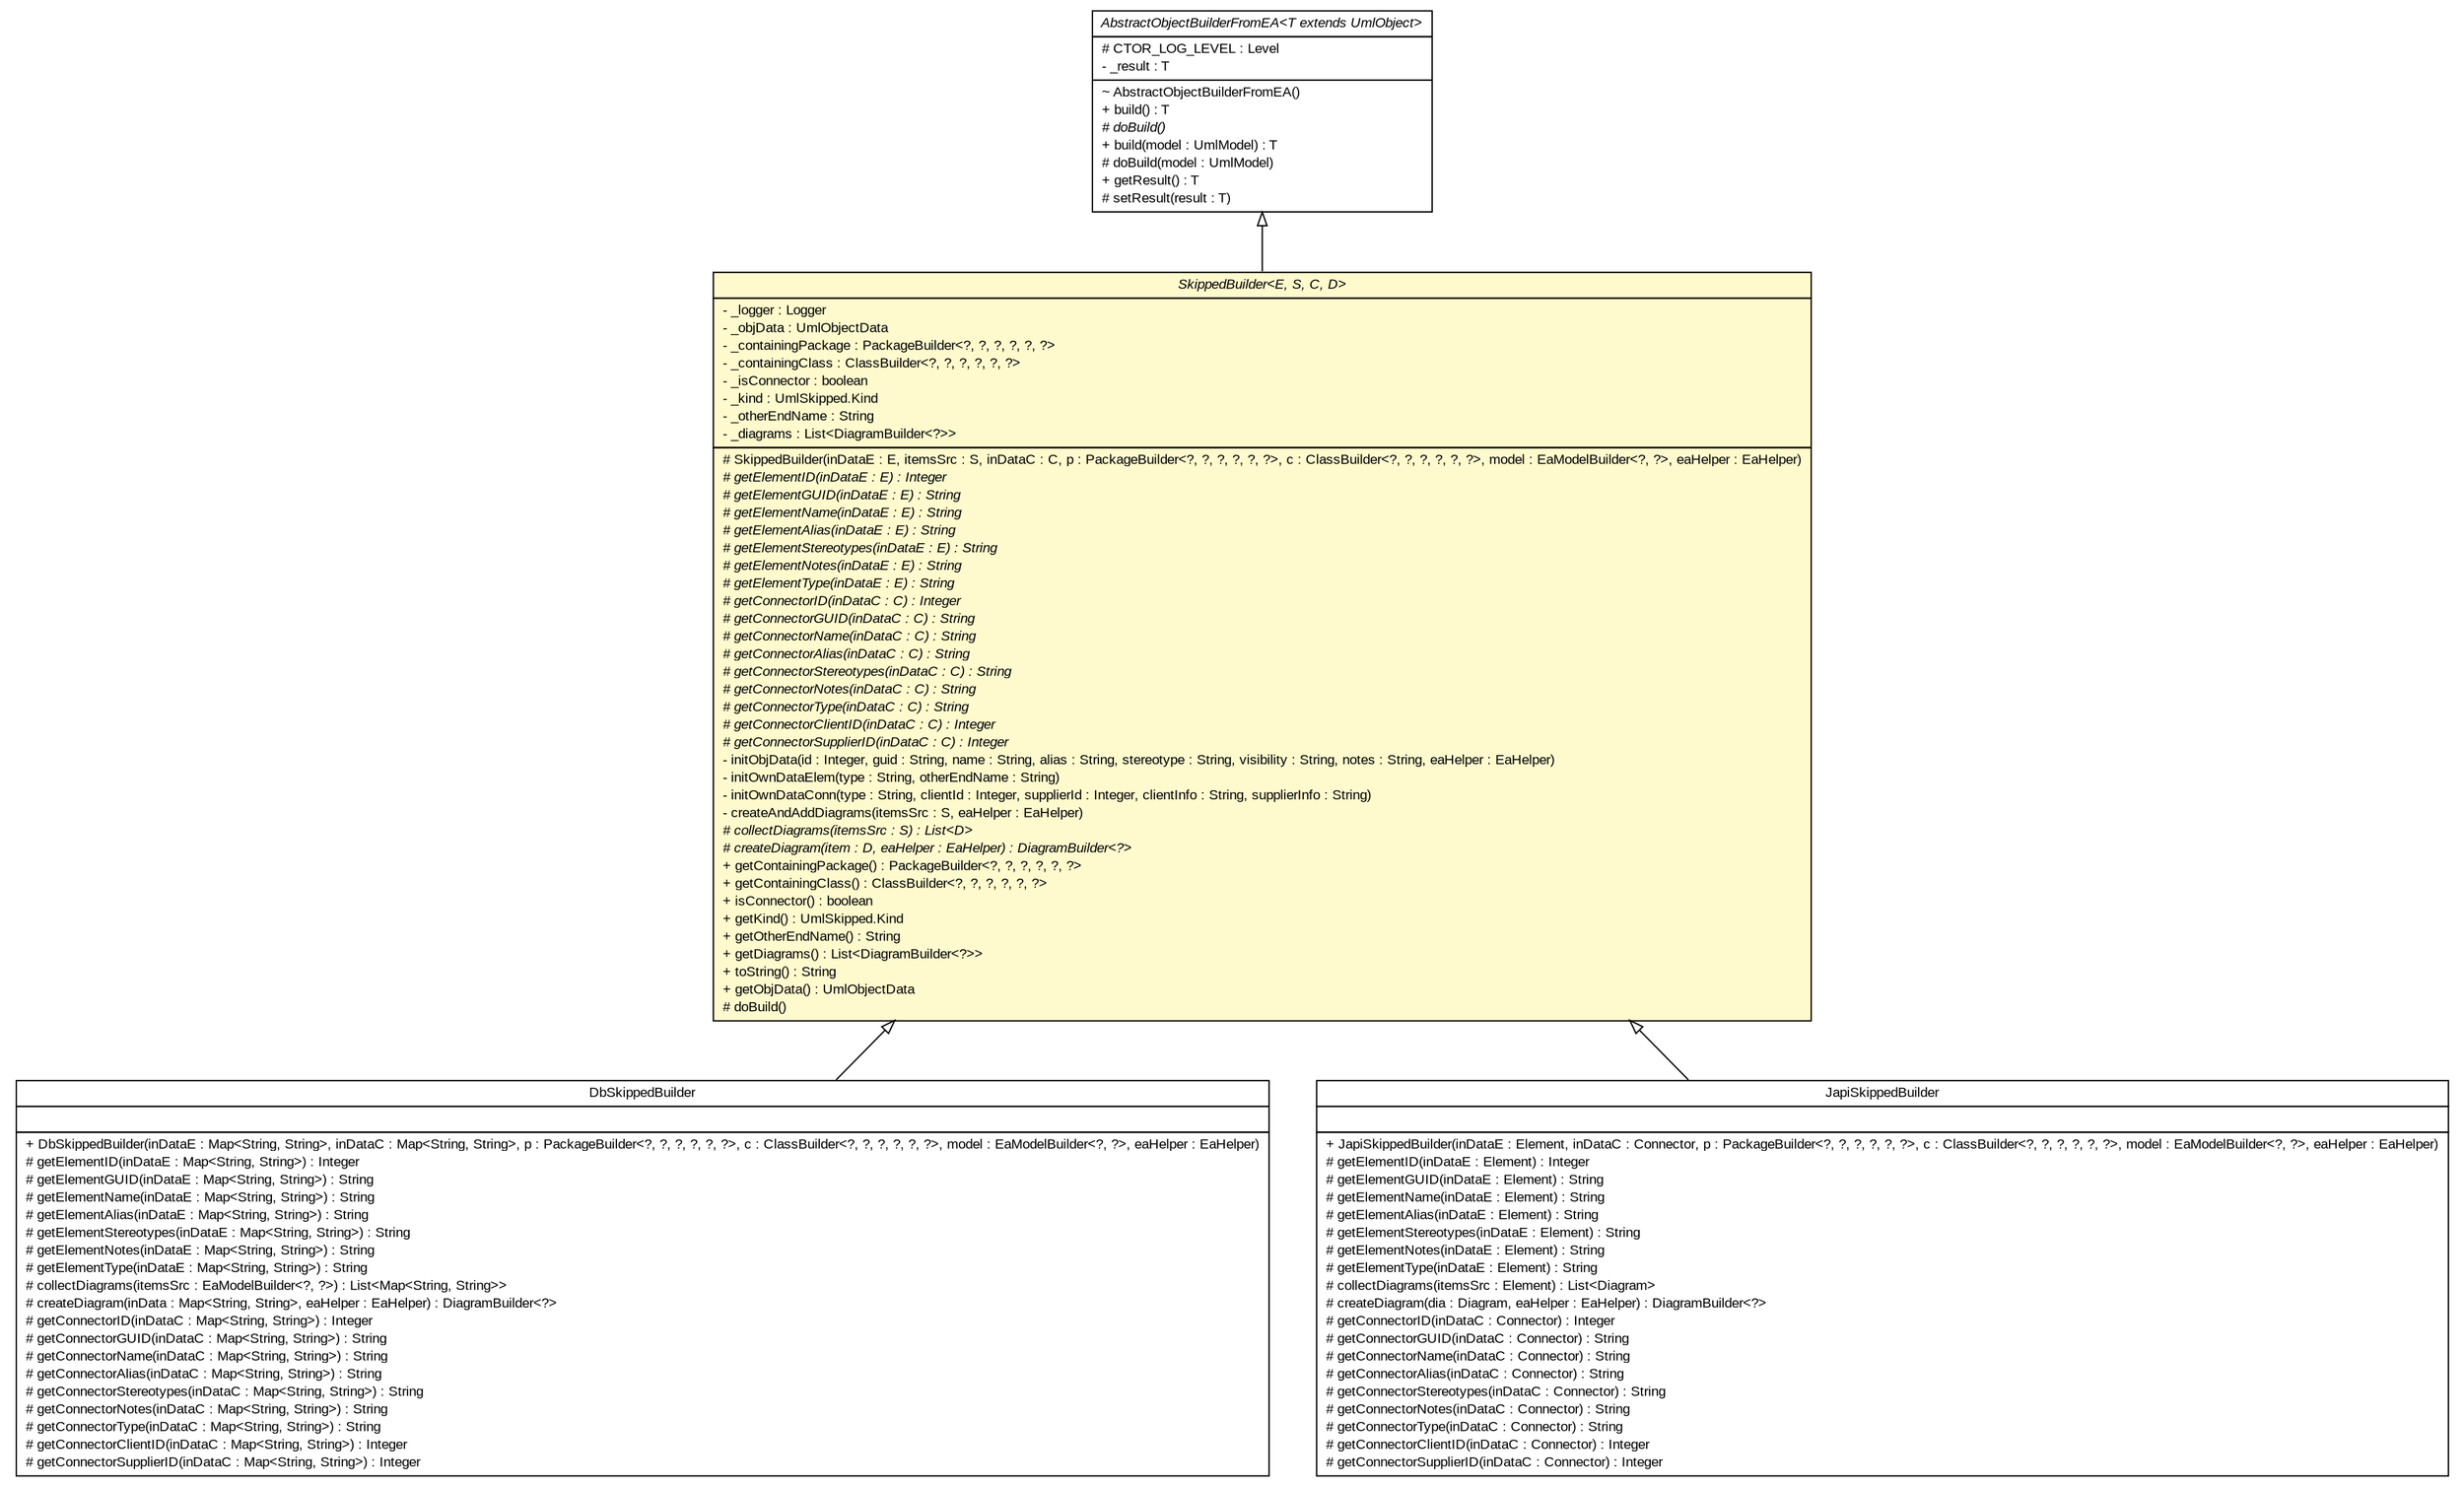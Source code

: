 #!/usr/local/bin/dot
#
# Class diagram 
# Generated by UMLGraph version R5_6_6-6-g3bdff0 (http://www.umlgraph.org/)
#

digraph G {
	edge [fontname="arial",fontsize=10,labelfontname="arial",labelfontsize=10];
	node [fontname="arial",fontsize=10,shape=plaintext];
	nodesep=0.25;
	ranksep=0.5;
	// org.tanjakostic.jcleancim.builder.ea.SkippedBuilder<E, S, C, D>
	c175143 [label=<<table title="org.tanjakostic.jcleancim.builder.ea.SkippedBuilder" border="0" cellborder="1" cellspacing="0" cellpadding="2" port="p" bgcolor="lemonChiffon" href="./SkippedBuilder.html">
		<tr><td><table border="0" cellspacing="0" cellpadding="1">
<tr><td align="center" balign="center"><font face="Arial Italic"> SkippedBuilder&lt;E, S, C, D&gt; </font></td></tr>
		</table></td></tr>
		<tr><td><table border="0" cellspacing="0" cellpadding="1">
<tr><td align="left" balign="left"> - _logger : Logger </td></tr>
<tr><td align="left" balign="left"> - _objData : UmlObjectData </td></tr>
<tr><td align="left" balign="left"> - _containingPackage : PackageBuilder&lt;?, ?, ?, ?, ?, ?&gt; </td></tr>
<tr><td align="left" balign="left"> - _containingClass : ClassBuilder&lt;?, ?, ?, ?, ?, ?&gt; </td></tr>
<tr><td align="left" balign="left"> - _isConnector : boolean </td></tr>
<tr><td align="left" balign="left"> - _kind : UmlSkipped.Kind </td></tr>
<tr><td align="left" balign="left"> - _otherEndName : String </td></tr>
<tr><td align="left" balign="left"> - _diagrams : List&lt;DiagramBuilder&lt;?&gt;&gt; </td></tr>
		</table></td></tr>
		<tr><td><table border="0" cellspacing="0" cellpadding="1">
<tr><td align="left" balign="left"> # SkippedBuilder(inDataE : E, itemsSrc : S, inDataC : C, p : PackageBuilder&lt;?, ?, ?, ?, ?, ?&gt;, c : ClassBuilder&lt;?, ?, ?, ?, ?, ?&gt;, model : EaModelBuilder&lt;?, ?&gt;, eaHelper : EaHelper) </td></tr>
<tr><td align="left" balign="left"><font face="Arial Italic" point-size="10.0"> # getElementID(inDataE : E) : Integer </font></td></tr>
<tr><td align="left" balign="left"><font face="Arial Italic" point-size="10.0"> # getElementGUID(inDataE : E) : String </font></td></tr>
<tr><td align="left" balign="left"><font face="Arial Italic" point-size="10.0"> # getElementName(inDataE : E) : String </font></td></tr>
<tr><td align="left" balign="left"><font face="Arial Italic" point-size="10.0"> # getElementAlias(inDataE : E) : String </font></td></tr>
<tr><td align="left" balign="left"><font face="Arial Italic" point-size="10.0"> # getElementStereotypes(inDataE : E) : String </font></td></tr>
<tr><td align="left" balign="left"><font face="Arial Italic" point-size="10.0"> # getElementNotes(inDataE : E) : String </font></td></tr>
<tr><td align="left" balign="left"><font face="Arial Italic" point-size="10.0"> # getElementType(inDataE : E) : String </font></td></tr>
<tr><td align="left" balign="left"><font face="Arial Italic" point-size="10.0"> # getConnectorID(inDataC : C) : Integer </font></td></tr>
<tr><td align="left" balign="left"><font face="Arial Italic" point-size="10.0"> # getConnectorGUID(inDataC : C) : String </font></td></tr>
<tr><td align="left" balign="left"><font face="Arial Italic" point-size="10.0"> # getConnectorName(inDataC : C) : String </font></td></tr>
<tr><td align="left" balign="left"><font face="Arial Italic" point-size="10.0"> # getConnectorAlias(inDataC : C) : String </font></td></tr>
<tr><td align="left" balign="left"><font face="Arial Italic" point-size="10.0"> # getConnectorStereotypes(inDataC : C) : String </font></td></tr>
<tr><td align="left" balign="left"><font face="Arial Italic" point-size="10.0"> # getConnectorNotes(inDataC : C) : String </font></td></tr>
<tr><td align="left" balign="left"><font face="Arial Italic" point-size="10.0"> # getConnectorType(inDataC : C) : String </font></td></tr>
<tr><td align="left" balign="left"><font face="Arial Italic" point-size="10.0"> # getConnectorClientID(inDataC : C) : Integer </font></td></tr>
<tr><td align="left" balign="left"><font face="Arial Italic" point-size="10.0"> # getConnectorSupplierID(inDataC : C) : Integer </font></td></tr>
<tr><td align="left" balign="left"> - initObjData(id : Integer, guid : String, name : String, alias : String, stereotype : String, visibility : String, notes : String, eaHelper : EaHelper) </td></tr>
<tr><td align="left" balign="left"> - initOwnDataElem(type : String, otherEndName : String) </td></tr>
<tr><td align="left" balign="left"> - initOwnDataConn(type : String, clientId : Integer, supplierId : Integer, clientInfo : String, supplierInfo : String) </td></tr>
<tr><td align="left" balign="left"> - createAndAddDiagrams(itemsSrc : S, eaHelper : EaHelper) </td></tr>
<tr><td align="left" balign="left"><font face="Arial Italic" point-size="10.0"> # collectDiagrams(itemsSrc : S) : List&lt;D&gt; </font></td></tr>
<tr><td align="left" balign="left"><font face="Arial Italic" point-size="10.0"> # createDiagram(item : D, eaHelper : EaHelper) : DiagramBuilder&lt;?&gt; </font></td></tr>
<tr><td align="left" balign="left"> + getContainingPackage() : PackageBuilder&lt;?, ?, ?, ?, ?, ?&gt; </td></tr>
<tr><td align="left" balign="left"> + getContainingClass() : ClassBuilder&lt;?, ?, ?, ?, ?, ?&gt; </td></tr>
<tr><td align="left" balign="left"> + isConnector() : boolean </td></tr>
<tr><td align="left" balign="left"> + getKind() : UmlSkipped.Kind </td></tr>
<tr><td align="left" balign="left"> + getOtherEndName() : String </td></tr>
<tr><td align="left" balign="left"> + getDiagrams() : List&lt;DiagramBuilder&lt;?&gt;&gt; </td></tr>
<tr><td align="left" balign="left"> + toString() : String </td></tr>
<tr><td align="left" balign="left"> + getObjData() : UmlObjectData </td></tr>
<tr><td align="left" balign="left"> # doBuild() </td></tr>
		</table></td></tr>
		</table>>, URL="./SkippedBuilder.html", fontname="arial", fontcolor="black", fontsize=10.0];
	// org.tanjakostic.jcleancim.builder.ea.AbstractObjectBuilderFromEA<T extends org.tanjakostic.jcleancim.model.UmlObject>
	c175161 [label=<<table title="org.tanjakostic.jcleancim.builder.ea.AbstractObjectBuilderFromEA" border="0" cellborder="1" cellspacing="0" cellpadding="2" port="p" href="./AbstractObjectBuilderFromEA.html">
		<tr><td><table border="0" cellspacing="0" cellpadding="1">
<tr><td align="center" balign="center"><font face="Arial Italic"> AbstractObjectBuilderFromEA&lt;T extends UmlObject&gt; </font></td></tr>
		</table></td></tr>
		<tr><td><table border="0" cellspacing="0" cellpadding="1">
<tr><td align="left" balign="left"> # CTOR_LOG_LEVEL : Level </td></tr>
<tr><td align="left" balign="left"> - _result : T </td></tr>
		</table></td></tr>
		<tr><td><table border="0" cellspacing="0" cellpadding="1">
<tr><td align="left" balign="left"> ~ AbstractObjectBuilderFromEA() </td></tr>
<tr><td align="left" balign="left"> + build() : T </td></tr>
<tr><td align="left" balign="left"><font face="Arial Italic" point-size="10.0"> # doBuild() </font></td></tr>
<tr><td align="left" balign="left"> + build(model : UmlModel) : T </td></tr>
<tr><td align="left" balign="left"> # doBuild(model : UmlModel) </td></tr>
<tr><td align="left" balign="left"> + getResult() : T </td></tr>
<tr><td align="left" balign="left"> # setResult(result : T) </td></tr>
		</table></td></tr>
		</table>>, URL="./AbstractObjectBuilderFromEA.html", fontname="arial", fontcolor="black", fontsize=10.0];
	// org.tanjakostic.jcleancim.builder.ea.db.DbSkippedBuilder
	c175162 [label=<<table title="org.tanjakostic.jcleancim.builder.ea.db.DbSkippedBuilder" border="0" cellborder="1" cellspacing="0" cellpadding="2" port="p" href="./db/DbSkippedBuilder.html">
		<tr><td><table border="0" cellspacing="0" cellpadding="1">
<tr><td align="center" balign="center"> DbSkippedBuilder </td></tr>
		</table></td></tr>
		<tr><td><table border="0" cellspacing="0" cellpadding="1">
<tr><td align="left" balign="left">  </td></tr>
		</table></td></tr>
		<tr><td><table border="0" cellspacing="0" cellpadding="1">
<tr><td align="left" balign="left"> + DbSkippedBuilder(inDataE : Map&lt;String, String&gt;, inDataC : Map&lt;String, String&gt;, p : PackageBuilder&lt;?, ?, ?, ?, ?, ?&gt;, c : ClassBuilder&lt;?, ?, ?, ?, ?, ?&gt;, model : EaModelBuilder&lt;?, ?&gt;, eaHelper : EaHelper) </td></tr>
<tr><td align="left" balign="left"> # getElementID(inDataE : Map&lt;String, String&gt;) : Integer </td></tr>
<tr><td align="left" balign="left"> # getElementGUID(inDataE : Map&lt;String, String&gt;) : String </td></tr>
<tr><td align="left" balign="left"> # getElementName(inDataE : Map&lt;String, String&gt;) : String </td></tr>
<tr><td align="left" balign="left"> # getElementAlias(inDataE : Map&lt;String, String&gt;) : String </td></tr>
<tr><td align="left" balign="left"> # getElementStereotypes(inDataE : Map&lt;String, String&gt;) : String </td></tr>
<tr><td align="left" balign="left"> # getElementNotes(inDataE : Map&lt;String, String&gt;) : String </td></tr>
<tr><td align="left" balign="left"> # getElementType(inDataE : Map&lt;String, String&gt;) : String </td></tr>
<tr><td align="left" balign="left"> # collectDiagrams(itemsSrc : EaModelBuilder&lt;?, ?&gt;) : List&lt;Map&lt;String, String&gt;&gt; </td></tr>
<tr><td align="left" balign="left"> # createDiagram(inData : Map&lt;String, String&gt;, eaHelper : EaHelper) : DiagramBuilder&lt;?&gt; </td></tr>
<tr><td align="left" balign="left"> # getConnectorID(inDataC : Map&lt;String, String&gt;) : Integer </td></tr>
<tr><td align="left" balign="left"> # getConnectorGUID(inDataC : Map&lt;String, String&gt;) : String </td></tr>
<tr><td align="left" balign="left"> # getConnectorName(inDataC : Map&lt;String, String&gt;) : String </td></tr>
<tr><td align="left" balign="left"> # getConnectorAlias(inDataC : Map&lt;String, String&gt;) : String </td></tr>
<tr><td align="left" balign="left"> # getConnectorStereotypes(inDataC : Map&lt;String, String&gt;) : String </td></tr>
<tr><td align="left" balign="left"> # getConnectorNotes(inDataC : Map&lt;String, String&gt;) : String </td></tr>
<tr><td align="left" balign="left"> # getConnectorType(inDataC : Map&lt;String, String&gt;) : String </td></tr>
<tr><td align="left" balign="left"> # getConnectorClientID(inDataC : Map&lt;String, String&gt;) : Integer </td></tr>
<tr><td align="left" balign="left"> # getConnectorSupplierID(inDataC : Map&lt;String, String&gt;) : Integer </td></tr>
		</table></td></tr>
		</table>>, URL="./db/DbSkippedBuilder.html", fontname="arial", fontcolor="black", fontsize=10.0];
	// org.tanjakostic.jcleancim.builder.ea.japi.JapiSkippedBuilder
	c175176 [label=<<table title="org.tanjakostic.jcleancim.builder.ea.japi.JapiSkippedBuilder" border="0" cellborder="1" cellspacing="0" cellpadding="2" port="p" href="./japi/JapiSkippedBuilder.html">
		<tr><td><table border="0" cellspacing="0" cellpadding="1">
<tr><td align="center" balign="center"> JapiSkippedBuilder </td></tr>
		</table></td></tr>
		<tr><td><table border="0" cellspacing="0" cellpadding="1">
<tr><td align="left" balign="left">  </td></tr>
		</table></td></tr>
		<tr><td><table border="0" cellspacing="0" cellpadding="1">
<tr><td align="left" balign="left"> + JapiSkippedBuilder(inDataE : Element, inDataC : Connector, p : PackageBuilder&lt;?, ?, ?, ?, ?, ?&gt;, c : ClassBuilder&lt;?, ?, ?, ?, ?, ?&gt;, model : EaModelBuilder&lt;?, ?&gt;, eaHelper : EaHelper) </td></tr>
<tr><td align="left" balign="left"> # getElementID(inDataE : Element) : Integer </td></tr>
<tr><td align="left" balign="left"> # getElementGUID(inDataE : Element) : String </td></tr>
<tr><td align="left" balign="left"> # getElementName(inDataE : Element) : String </td></tr>
<tr><td align="left" balign="left"> # getElementAlias(inDataE : Element) : String </td></tr>
<tr><td align="left" balign="left"> # getElementStereotypes(inDataE : Element) : String </td></tr>
<tr><td align="left" balign="left"> # getElementNotes(inDataE : Element) : String </td></tr>
<tr><td align="left" balign="left"> # getElementType(inDataE : Element) : String </td></tr>
<tr><td align="left" balign="left"> # collectDiagrams(itemsSrc : Element) : List&lt;Diagram&gt; </td></tr>
<tr><td align="left" balign="left"> # createDiagram(dia : Diagram, eaHelper : EaHelper) : DiagramBuilder&lt;?&gt; </td></tr>
<tr><td align="left" balign="left"> # getConnectorID(inDataC : Connector) : Integer </td></tr>
<tr><td align="left" balign="left"> # getConnectorGUID(inDataC : Connector) : String </td></tr>
<tr><td align="left" balign="left"> # getConnectorName(inDataC : Connector) : String </td></tr>
<tr><td align="left" balign="left"> # getConnectorAlias(inDataC : Connector) : String </td></tr>
<tr><td align="left" balign="left"> # getConnectorStereotypes(inDataC : Connector) : String </td></tr>
<tr><td align="left" balign="left"> # getConnectorNotes(inDataC : Connector) : String </td></tr>
<tr><td align="left" balign="left"> # getConnectorType(inDataC : Connector) : String </td></tr>
<tr><td align="left" balign="left"> # getConnectorClientID(inDataC : Connector) : Integer </td></tr>
<tr><td align="left" balign="left"> # getConnectorSupplierID(inDataC : Connector) : Integer </td></tr>
		</table></td></tr>
		</table>>, URL="./japi/JapiSkippedBuilder.html", fontname="arial", fontcolor="black", fontsize=10.0];
	//org.tanjakostic.jcleancim.builder.ea.SkippedBuilder<E, S, C, D> extends org.tanjakostic.jcleancim.builder.ea.AbstractObjectBuilderFromEA<org.tanjakostic.jcleancim.model.UmlSkipped>
	c175161:p -> c175143:p [dir=back,arrowtail=empty];
	//org.tanjakostic.jcleancim.builder.ea.db.DbSkippedBuilder extends org.tanjakostic.jcleancim.builder.ea.SkippedBuilder<java.util.Map<java.lang.String, java.lang.String>, org.tanjakostic.jcleancim.builder.ea.EaModelBuilder<?, ?>, java.util.Map<java.lang.String, java.lang.String>, java.util.Map<java.lang.String, java.lang.String>>
	c175143:p -> c175162:p [dir=back,arrowtail=empty];
	//org.tanjakostic.jcleancim.builder.ea.japi.JapiSkippedBuilder extends org.tanjakostic.jcleancim.builder.ea.SkippedBuilder<org.sparx.Element, org.sparx.Element, org.sparx.Connector, org.sparx.Diagram>
	c175143:p -> c175176:p [dir=back,arrowtail=empty];
}

